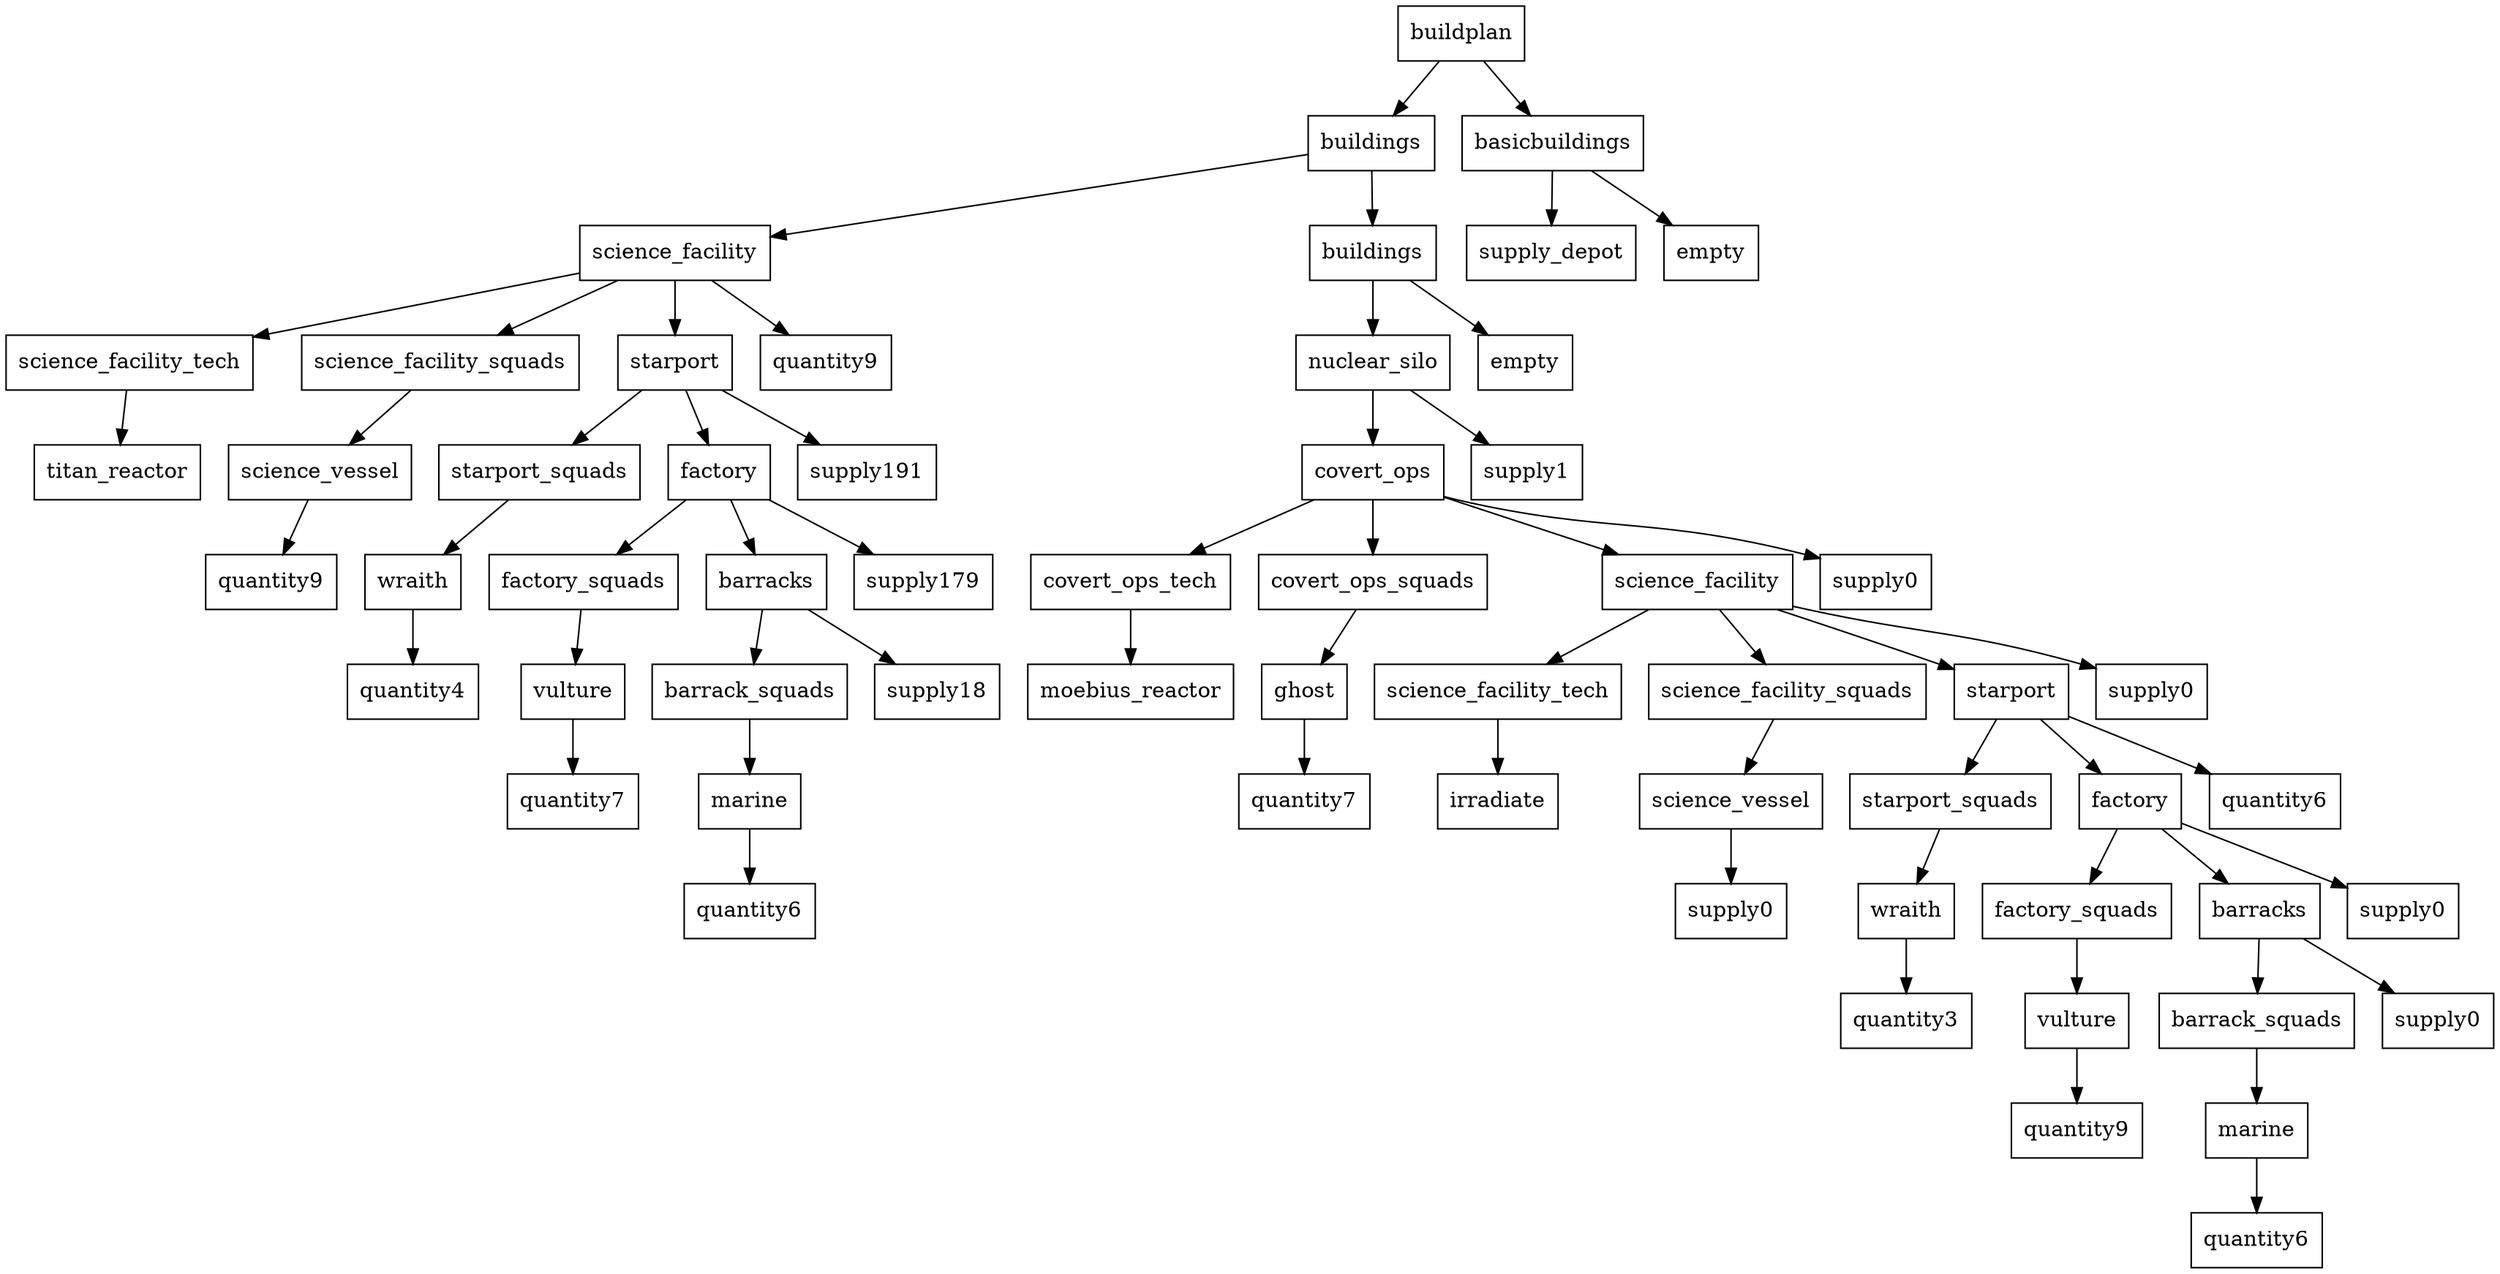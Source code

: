 digraph g {
graph [ordering=out];
node [shape=rectangle];
n[label = "buildplan"];
n0[label = "buildings"];
n00[label = "science_facility"];
n000[label = "science_facility_tech"];
n0000[label = "titan_reactor"];
n000 -> n0000;
n00 -> n000;
n001[label = "science_facility_squads"];
n0010[label = "science_vessel"];
n00100[label = "quantity9"];
n0010 -> n00100;
n001 -> n0010;
n00 -> n001;
n002[label = "starport"];
n0020[label = "starport_squads"];
n00200[label = "wraith"];
n002000[label = "quantity4"];
n00200 -> n002000;
n0020 -> n00200;
n002 -> n0020;
n0021[label = "factory"];
n00210[label = "factory_squads"];
n002100[label = "vulture"];
n0021000[label = "quantity7"];
n002100 -> n0021000;
n00210 -> n002100;
n0021 -> n00210;
n00211[label = "barracks"];
n002110[label = "barrack_squads"];
n0021100[label = "marine"];
n00211000[label = "quantity6"];
n0021100 -> n00211000;
n002110 -> n0021100;
n00211 -> n002110;
n002111[label = "supply18"];
n00211 -> n002111;
n0021 -> n00211;
n00212[label = "supply179"];
n0021 -> n00212;
n002 -> n0021;
n0022[label = "supply191"];
n002 -> n0022;
n00 -> n002;
n003[label = "quantity9"];
n00 -> n003;
n0 -> n00;
n01[label = "buildings"];
n010[label = "nuclear_silo"];
n0100[label = "covert_ops"];
n01000[label = "covert_ops_tech"];
n010000[label = "moebius_reactor"];
n01000 -> n010000;
n0100 -> n01000;
n01001[label = "covert_ops_squads"];
n010010[label = "ghost"];
n0100100[label = "quantity7"];
n010010 -> n0100100;
n01001 -> n010010;
n0100 -> n01001;
n01002[label = "science_facility"];
n010020[label = "science_facility_tech"];
n0100200[label = "irradiate"];
n010020 -> n0100200;
n01002 -> n010020;
n010021[label = "science_facility_squads"];
n0100210[label = "science_vessel"];
n01002100[label = "supply0"];
n0100210 -> n01002100;
n010021 -> n0100210;
n01002 -> n010021;
n010022[label = "starport"];
n0100220[label = "starport_squads"];
n01002200[label = "wraith"];
n010022000[label = "quantity3"];
n01002200 -> n010022000;
n0100220 -> n01002200;
n010022 -> n0100220;
n0100221[label = "factory"];
n01002210[label = "factory_squads"];
n010022100[label = "vulture"];
n0100221000[label = "quantity9"];
n010022100 -> n0100221000;
n01002210 -> n010022100;
n0100221 -> n01002210;
n01002211[label = "barracks"];
n010022110[label = "barrack_squads"];
n0100221100[label = "marine"];
n01002211000[label = "quantity6"];
n0100221100 -> n01002211000;
n010022110 -> n0100221100;
n01002211 -> n010022110;
n010022111[label = "supply0"];
n01002211 -> n010022111;
n0100221 -> n01002211;
n01002212[label = "supply0"];
n0100221 -> n01002212;
n010022 -> n0100221;
n0100222[label = "quantity6"];
n010022 -> n0100222;
n01002 -> n010022;
n010023[label = "supply0"];
n01002 -> n010023;
n0100 -> n01002;
n01003[label = "supply0"];
n0100 -> n01003;
n010 -> n0100;
n0101[label = "supply1"];
n010 -> n0101;
n01 -> n010;
n011[label = "empty"];
n01 -> n011;
n0 -> n01;
n -> n0;
n1[label = "basicbuildings"];
n10[label = "supply_depot"];
n1 -> n10;
n11[label = "empty"];
n1 -> n11;
n -> n1;
}


